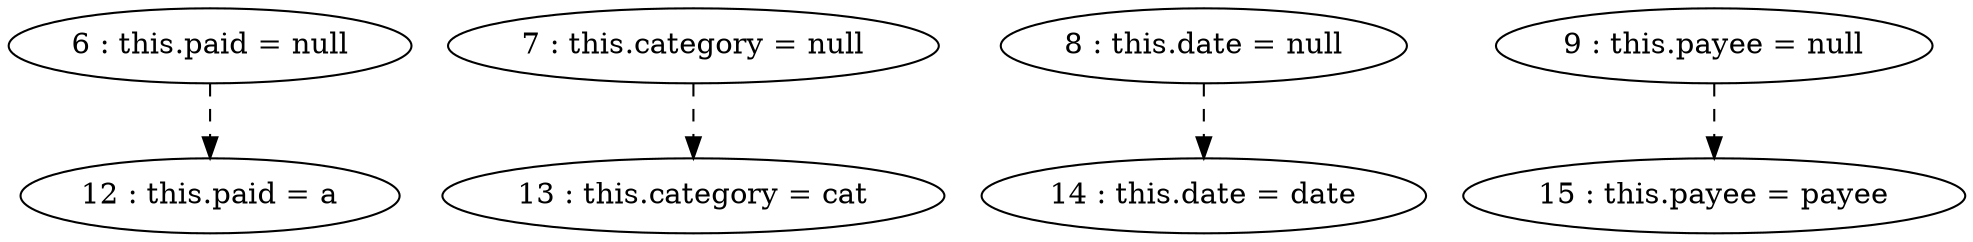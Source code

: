 digraph G {
"6 : this.paid = null"
"6 : this.paid = null" -> "12 : this.paid = a" [style=dashed]
"7 : this.category = null"
"7 : this.category = null" -> "13 : this.category = cat" [style=dashed]
"8 : this.date = null"
"8 : this.date = null" -> "14 : this.date = date" [style=dashed]
"9 : this.payee = null"
"9 : this.payee = null" -> "15 : this.payee = payee" [style=dashed]
"12 : this.paid = a"
"13 : this.category = cat"
"14 : this.date = date"
"15 : this.payee = payee"
}